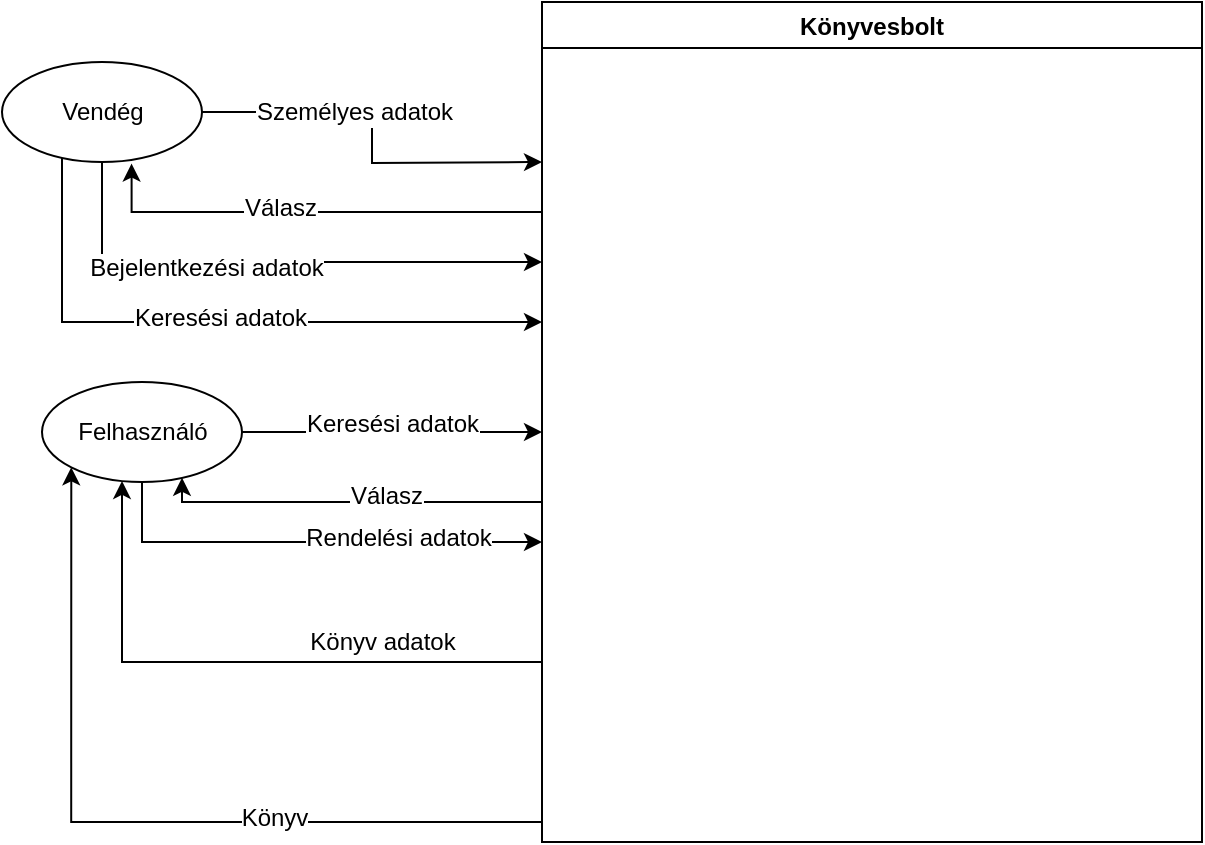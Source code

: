 <mxfile version="12.1.0" type="device" pages="1"><diagram id="WHojHlK3fplb0lE2HXe_" name="Page-1"><mxGraphModel dx="1024" dy="593" grid="1" gridSize="10" guides="1" tooltips="1" connect="1" arrows="1" fold="1" page="1" pageScale="1" pageWidth="827" pageHeight="1169" math="0" shadow="0"><root><mxCell id="0"/><mxCell id="1" parent="0"/><mxCell id="WcqLUMIe7L3zd2DP1bC3-7" style="edgeStyle=orthogonalEdgeStyle;rounded=0;orthogonalLoop=1;jettySize=auto;html=1;exitX=0;exitY=0.25;exitDx=0;exitDy=0;entryX=0.648;entryY=1.016;entryDx=0;entryDy=0;entryPerimeter=0;" edge="1" parent="1" source="WcqLUMIe7L3zd2DP1bC3-1" target="WcqLUMIe7L3zd2DP1bC3-2"><mxGeometry relative="1" as="geometry"/></mxCell><mxCell id="WcqLUMIe7L3zd2DP1bC3-8" value="Válasz" style="text;html=1;resizable=0;points=[];align=center;verticalAlign=middle;labelBackgroundColor=#ffffff;" vertex="1" connectable="0" parent="WcqLUMIe7L3zd2DP1bC3-7"><mxGeometry x="0.144" y="-2" relative="1" as="geometry"><mxPoint as="offset"/></mxGeometry></mxCell><mxCell id="WcqLUMIe7L3zd2DP1bC3-1" value="Könyvesbolt" style="swimlane;" vertex="1" parent="1"><mxGeometry x="300" y="90" width="330" height="420" as="geometry"/></mxCell><mxCell id="WcqLUMIe7L3zd2DP1bC3-3" style="edgeStyle=orthogonalEdgeStyle;rounded=0;orthogonalLoop=1;jettySize=auto;html=1;" edge="1" parent="1" source="WcqLUMIe7L3zd2DP1bC3-2"><mxGeometry relative="1" as="geometry"><mxPoint x="300" y="170" as="targetPoint"/></mxGeometry></mxCell><mxCell id="WcqLUMIe7L3zd2DP1bC3-4" value="Személyes adatok" style="text;html=1;resizable=0;points=[];align=center;verticalAlign=middle;labelBackgroundColor=#ffffff;" vertex="1" connectable="0" parent="WcqLUMIe7L3zd2DP1bC3-3"><mxGeometry x="-0.23" relative="1" as="geometry"><mxPoint as="offset"/></mxGeometry></mxCell><mxCell id="WcqLUMIe7L3zd2DP1bC3-5" style="edgeStyle=orthogonalEdgeStyle;rounded=0;orthogonalLoop=1;jettySize=auto;html=1;" edge="1" parent="1" source="WcqLUMIe7L3zd2DP1bC3-2"><mxGeometry relative="1" as="geometry"><mxPoint x="300" y="220" as="targetPoint"/><Array as="points"><mxPoint x="80" y="220"/></Array></mxGeometry></mxCell><mxCell id="WcqLUMIe7L3zd2DP1bC3-6" value="Bejelentkezési adatok" style="text;html=1;resizable=0;points=[];align=center;verticalAlign=middle;labelBackgroundColor=#ffffff;" vertex="1" connectable="0" parent="WcqLUMIe7L3zd2DP1bC3-5"><mxGeometry x="-0.244" y="-3" relative="1" as="geometry"><mxPoint as="offset"/></mxGeometry></mxCell><mxCell id="WcqLUMIe7L3zd2DP1bC3-10" style="edgeStyle=orthogonalEdgeStyle;rounded=0;orthogonalLoop=1;jettySize=auto;html=1;" edge="1" parent="1" source="WcqLUMIe7L3zd2DP1bC3-2"><mxGeometry relative="1" as="geometry"><mxPoint x="300" y="250" as="targetPoint"/><Array as="points"><mxPoint x="60" y="250"/><mxPoint x="300" y="250"/></Array></mxGeometry></mxCell><mxCell id="WcqLUMIe7L3zd2DP1bC3-11" value="Keresési adatok" style="text;html=1;resizable=0;points=[];align=center;verticalAlign=middle;labelBackgroundColor=#ffffff;" vertex="1" connectable="0" parent="WcqLUMIe7L3zd2DP1bC3-10"><mxGeometry x="0.0" y="2" relative="1" as="geometry"><mxPoint as="offset"/></mxGeometry></mxCell><mxCell id="WcqLUMIe7L3zd2DP1bC3-2" value="Vendég" style="shape=ellipse;html=1;dashed=0;whitespace=wrap;perimeter=ellipsePerimeter;" vertex="1" parent="1"><mxGeometry x="30" y="120" width="100" height="50" as="geometry"/></mxCell><mxCell id="WcqLUMIe7L3zd2DP1bC3-12" style="edgeStyle=orthogonalEdgeStyle;rounded=0;orthogonalLoop=1;jettySize=auto;html=1;" edge="1" parent="1" source="WcqLUMIe7L3zd2DP1bC3-9"><mxGeometry relative="1" as="geometry"><mxPoint x="300" y="305" as="targetPoint"/></mxGeometry></mxCell><mxCell id="WcqLUMIe7L3zd2DP1bC3-13" value="Keresési adatok" style="text;html=1;resizable=0;points=[];align=center;verticalAlign=middle;labelBackgroundColor=#ffffff;" vertex="1" connectable="0" parent="WcqLUMIe7L3zd2DP1bC3-12"><mxGeometry x="0.2" y="-3" relative="1" as="geometry"><mxPoint x="-15" y="-8" as="offset"/></mxGeometry></mxCell><mxCell id="WcqLUMIe7L3zd2DP1bC3-14" style="edgeStyle=orthogonalEdgeStyle;rounded=0;orthogonalLoop=1;jettySize=auto;html=1;" edge="1" parent="1" source="WcqLUMIe7L3zd2DP1bC3-9"><mxGeometry relative="1" as="geometry"><mxPoint x="300" y="360" as="targetPoint"/><Array as="points"><mxPoint x="100" y="360"/></Array></mxGeometry></mxCell><mxCell id="WcqLUMIe7L3zd2DP1bC3-15" value="Rendelési adatok" style="text;html=1;resizable=0;points=[];align=center;verticalAlign=middle;labelBackgroundColor=#ffffff;" vertex="1" connectable="0" parent="WcqLUMIe7L3zd2DP1bC3-14"><mxGeometry x="0.374" y="2" relative="1" as="geometry"><mxPoint as="offset"/></mxGeometry></mxCell><mxCell id="WcqLUMIe7L3zd2DP1bC3-16" style="edgeStyle=orthogonalEdgeStyle;rounded=0;orthogonalLoop=1;jettySize=auto;html=1;startArrow=classic;startFill=1;endArrow=none;endFill=0;" edge="1" parent="1" source="WcqLUMIe7L3zd2DP1bC3-9"><mxGeometry relative="1" as="geometry"><mxPoint x="300" y="340" as="targetPoint"/><Array as="points"><mxPoint x="120" y="340"/></Array></mxGeometry></mxCell><mxCell id="WcqLUMIe7L3zd2DP1bC3-17" value="Válasz" style="text;html=1;resizable=0;points=[];align=center;verticalAlign=middle;labelBackgroundColor=#ffffff;" vertex="1" connectable="0" parent="WcqLUMIe7L3zd2DP1bC3-16"><mxGeometry x="0.188" y="3" relative="1" as="geometry"><mxPoint as="offset"/></mxGeometry></mxCell><mxCell id="WcqLUMIe7L3zd2DP1bC3-18" style="edgeStyle=orthogonalEdgeStyle;rounded=0;orthogonalLoop=1;jettySize=auto;html=1;startArrow=classic;startFill=1;endArrow=none;endFill=0;" edge="1" parent="1" source="WcqLUMIe7L3zd2DP1bC3-9"><mxGeometry relative="1" as="geometry"><mxPoint x="300" y="420" as="targetPoint"/><Array as="points"><mxPoint x="90" y="420"/></Array></mxGeometry></mxCell><mxCell id="WcqLUMIe7L3zd2DP1bC3-19" value="Könyv adatok" style="text;html=1;resizable=0;points=[];align=center;verticalAlign=middle;labelBackgroundColor=#ffffff;" vertex="1" connectable="0" parent="WcqLUMIe7L3zd2DP1bC3-18"><mxGeometry x="0.554" y="-4" relative="1" as="geometry"><mxPoint x="-13.5" y="-14" as="offset"/></mxGeometry></mxCell><mxCell id="WcqLUMIe7L3zd2DP1bC3-20" style="edgeStyle=orthogonalEdgeStyle;rounded=0;orthogonalLoop=1;jettySize=auto;html=1;exitX=0;exitY=1;exitDx=0;exitDy=0;startArrow=classic;startFill=1;endArrow=none;endFill=0;" edge="1" parent="1" source="WcqLUMIe7L3zd2DP1bC3-9"><mxGeometry relative="1" as="geometry"><mxPoint x="300" y="500" as="targetPoint"/><Array as="points"><mxPoint x="65" y="500"/></Array></mxGeometry></mxCell><mxCell id="WcqLUMIe7L3zd2DP1bC3-21" value="Könyv" style="text;html=1;resizable=0;points=[];align=center;verticalAlign=middle;labelBackgroundColor=#ffffff;" vertex="1" connectable="0" parent="WcqLUMIe7L3zd2DP1bC3-20"><mxGeometry x="0.349" y="2" relative="1" as="geometry"><mxPoint as="offset"/></mxGeometry></mxCell><mxCell id="WcqLUMIe7L3zd2DP1bC3-9" value="Felhasználó" style="shape=ellipse;html=1;dashed=0;whitespace=wrap;perimeter=ellipsePerimeter;" vertex="1" parent="1"><mxGeometry x="50" y="280" width="100" height="50" as="geometry"/></mxCell></root></mxGraphModel></diagram></mxfile>